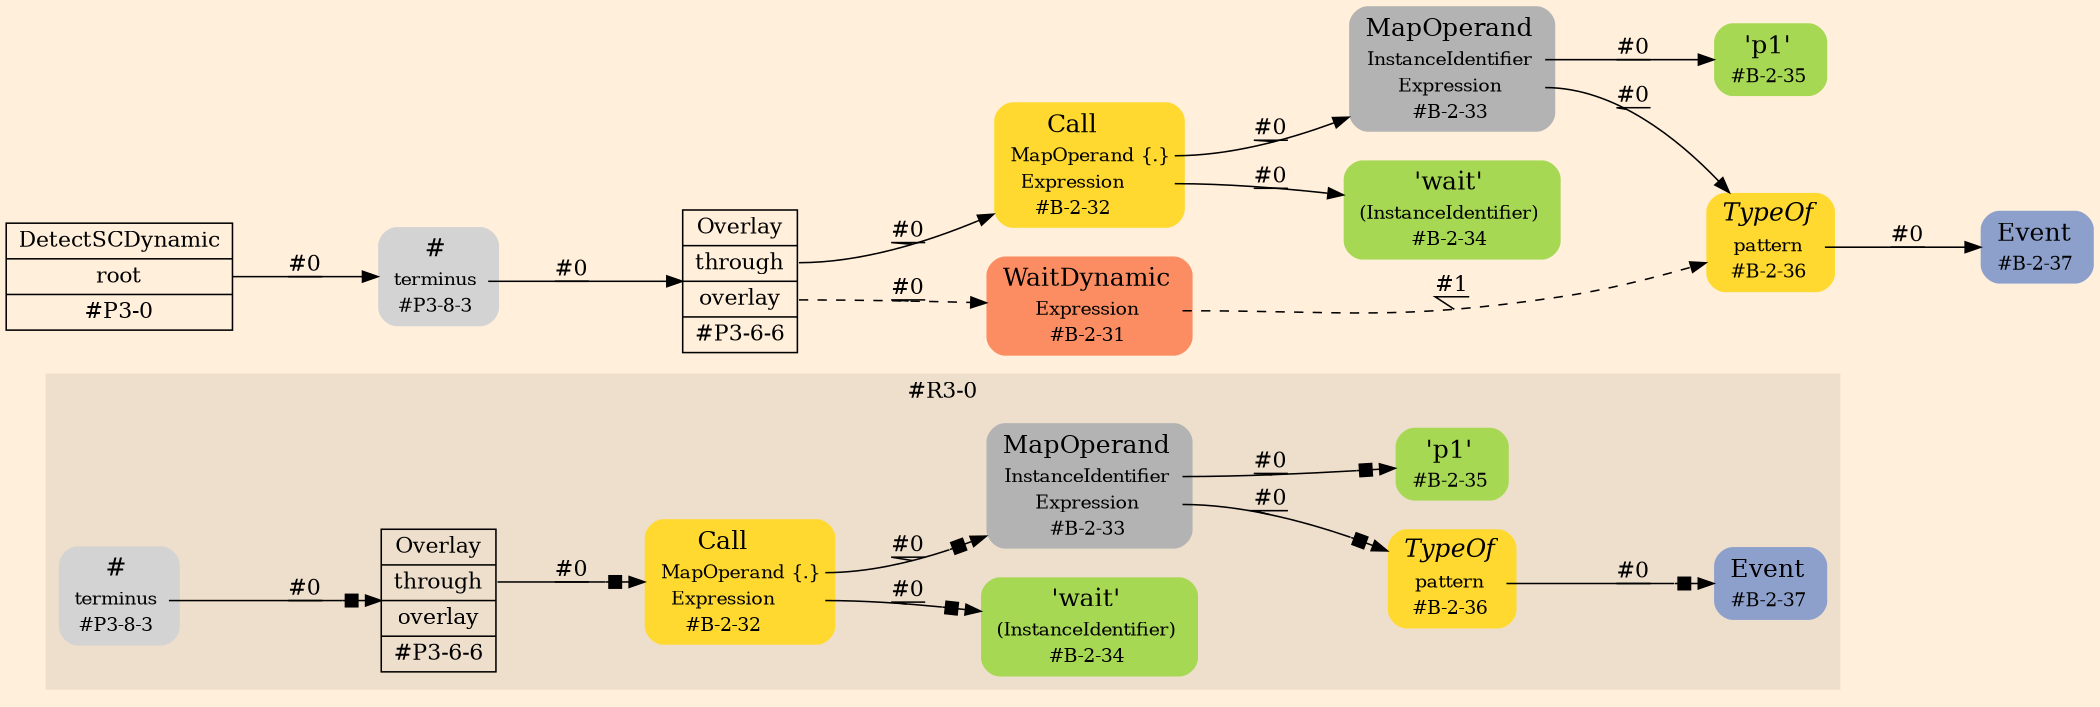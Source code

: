 digraph Inferno {
graph [
    rankdir = "LR"
    ranksep = 1.0
    size = "14,20"
    bgcolor = antiquewhite1
    color = black
    fontcolor = black
];
node [
];

// -------------------- figure #R3-0 --------------------
subgraph "cluster#R3-0" {
    label = "#R3-0"
    style = "filled"
    color = antiquewhite2
    "#R3-0 / #B-2-36" [
        shape = "plaintext"
        fillcolor = "/set28/6"
        label = <<TABLE BORDER="0" CELLBORDER="0" CELLSPACING="0">
         <TR><TD><FONT POINT-SIZE="16.0"><I>TypeOf</I></FONT></TD><TD></TD></TR>
         <TR><TD>pattern</TD><TD PORT="port0"></TD></TR>
         <TR><TD>#B-2-36</TD><TD PORT="port1"></TD></TR>
        </TABLE>>
        style = "rounded,filled"
        fontsize = "12"
    ];
    
    "#R3-0 / #B-2-35" [
        shape = "plaintext"
        fillcolor = "/set28/5"
        label = <<TABLE BORDER="0" CELLBORDER="0" CELLSPACING="0">
         <TR><TD><FONT POINT-SIZE="16.0">'p1'</FONT></TD><TD></TD></TR>
         <TR><TD>#B-2-35</TD><TD PORT="port0"></TD></TR>
        </TABLE>>
        style = "rounded,filled"
        fontsize = "12"
    ];
    
    "#R3-0 / #P3-6-6" [
        shape = "record"
        fillcolor = antiquewhite2
        label = "<fixed> Overlay | <port0> through | <port1> overlay | <port2> #P3-6-6"
        style = "filled"
        fontsize = "14"
        color = black
        fontcolor = black
    ];
    
    "#R3-0 / #B-2-37" [
        shape = "plaintext"
        fillcolor = "/set28/3"
        label = <<TABLE BORDER="0" CELLBORDER="0" CELLSPACING="0">
         <TR><TD><FONT POINT-SIZE="16.0">Event</FONT></TD><TD></TD></TR>
         <TR><TD>#B-2-37</TD><TD PORT="port0"></TD></TR>
        </TABLE>>
        style = "rounded,filled"
        fontsize = "12"
    ];
    
    "#R3-0 / #P3-8-3" [
        shape = "plaintext"
        label = <<TABLE BORDER="0" CELLBORDER="0" CELLSPACING="0">
         <TR><TD><FONT POINT-SIZE="16.0">#</FONT></TD><TD></TD></TR>
         <TR><TD>terminus</TD><TD PORT="port0"></TD></TR>
         <TR><TD>#P3-8-3</TD><TD PORT="port1"></TD></TR>
        </TABLE>>
        style = "rounded,filled"
        fontsize = "12"
    ];
    
    "#R3-0 / #B-2-34" [
        shape = "plaintext"
        fillcolor = "/set28/5"
        label = <<TABLE BORDER="0" CELLBORDER="0" CELLSPACING="0">
         <TR><TD><FONT POINT-SIZE="16.0">'wait'</FONT></TD><TD></TD></TR>
         <TR><TD>(InstanceIdentifier)</TD><TD PORT="port0"></TD></TR>
         <TR><TD>#B-2-34</TD><TD PORT="port1"></TD></TR>
        </TABLE>>
        style = "rounded,filled"
        fontsize = "12"
    ];
    
    "#R3-0 / #B-2-32" [
        shape = "plaintext"
        fillcolor = "/set28/6"
        label = <<TABLE BORDER="0" CELLBORDER="0" CELLSPACING="0">
         <TR><TD><FONT POINT-SIZE="16.0">Call</FONT></TD><TD></TD></TR>
         <TR><TD>MapOperand</TD><TD PORT="port0">{.}</TD></TR>
         <TR><TD>Expression</TD><TD PORT="port1"></TD></TR>
         <TR><TD>#B-2-32</TD><TD PORT="port2"></TD></TR>
        </TABLE>>
        style = "rounded,filled"
        fontsize = "12"
    ];
    
    "#R3-0 / #B-2-33" [
        shape = "plaintext"
        fillcolor = "/set28/8"
        label = <<TABLE BORDER="0" CELLBORDER="0" CELLSPACING="0">
         <TR><TD><FONT POINT-SIZE="16.0">MapOperand</FONT></TD><TD></TD></TR>
         <TR><TD>InstanceIdentifier</TD><TD PORT="port0"></TD></TR>
         <TR><TD>Expression</TD><TD PORT="port1"></TD></TR>
         <TR><TD>#B-2-33</TD><TD PORT="port2"></TD></TR>
        </TABLE>>
        style = "rounded,filled"
        fontsize = "12"
    ];
    
}


// -------------------- transformation figure --------------------
"CR#P3-0" [
    shape = "record"
    fillcolor = antiquewhite1
    label = "<fixed> DetectSCDynamic | <port0> root | <port1> #P3-0"
    style = "filled"
    fontsize = "14"
    color = black
    fontcolor = black
];

"#P3-8-3" [
    shape = "plaintext"
    label = <<TABLE BORDER="0" CELLBORDER="0" CELLSPACING="0">
     <TR><TD><FONT POINT-SIZE="16.0">#</FONT></TD><TD></TD></TR>
     <TR><TD>terminus</TD><TD PORT="port0"></TD></TR>
     <TR><TD>#P3-8-3</TD><TD PORT="port1"></TD></TR>
    </TABLE>>
    style = "rounded,filled"
    fontsize = "12"
];

"#P3-6-6" [
    shape = "record"
    fillcolor = antiquewhite1
    label = "<fixed> Overlay | <port0> through | <port1> overlay | <port2> #P3-6-6"
    style = "filled"
    fontsize = "14"
    color = black
    fontcolor = black
];

"#B-2-32" [
    shape = "plaintext"
    fillcolor = "/set28/6"
    label = <<TABLE BORDER="0" CELLBORDER="0" CELLSPACING="0">
     <TR><TD><FONT POINT-SIZE="16.0">Call</FONT></TD><TD></TD></TR>
     <TR><TD>MapOperand</TD><TD PORT="port0">{.}</TD></TR>
     <TR><TD>Expression</TD><TD PORT="port1"></TD></TR>
     <TR><TD>#B-2-32</TD><TD PORT="port2"></TD></TR>
    </TABLE>>
    style = "rounded,filled"
    fontsize = "12"
];

"#B-2-33" [
    shape = "plaintext"
    fillcolor = "/set28/8"
    label = <<TABLE BORDER="0" CELLBORDER="0" CELLSPACING="0">
     <TR><TD><FONT POINT-SIZE="16.0">MapOperand</FONT></TD><TD></TD></TR>
     <TR><TD>InstanceIdentifier</TD><TD PORT="port0"></TD></TR>
     <TR><TD>Expression</TD><TD PORT="port1"></TD></TR>
     <TR><TD>#B-2-33</TD><TD PORT="port2"></TD></TR>
    </TABLE>>
    style = "rounded,filled"
    fontsize = "12"
];

"#B-2-35" [
    shape = "plaintext"
    fillcolor = "/set28/5"
    label = <<TABLE BORDER="0" CELLBORDER="0" CELLSPACING="0">
     <TR><TD><FONT POINT-SIZE="16.0">'p1'</FONT></TD><TD></TD></TR>
     <TR><TD>#B-2-35</TD><TD PORT="port0"></TD></TR>
    </TABLE>>
    style = "rounded,filled"
    fontsize = "12"
];

"#B-2-36" [
    shape = "plaintext"
    fillcolor = "/set28/6"
    label = <<TABLE BORDER="0" CELLBORDER="0" CELLSPACING="0">
     <TR><TD><FONT POINT-SIZE="16.0"><I>TypeOf</I></FONT></TD><TD></TD></TR>
     <TR><TD>pattern</TD><TD PORT="port0"></TD></TR>
     <TR><TD>#B-2-36</TD><TD PORT="port1"></TD></TR>
    </TABLE>>
    style = "rounded,filled"
    fontsize = "12"
];

"#B-2-37" [
    shape = "plaintext"
    fillcolor = "/set28/3"
    label = <<TABLE BORDER="0" CELLBORDER="0" CELLSPACING="0">
     <TR><TD><FONT POINT-SIZE="16.0">Event</FONT></TD><TD></TD></TR>
     <TR><TD>#B-2-37</TD><TD PORT="port0"></TD></TR>
    </TABLE>>
    style = "rounded,filled"
    fontsize = "12"
];

"#B-2-34" [
    shape = "plaintext"
    fillcolor = "/set28/5"
    label = <<TABLE BORDER="0" CELLBORDER="0" CELLSPACING="0">
     <TR><TD><FONT POINT-SIZE="16.0">'wait'</FONT></TD><TD></TD></TR>
     <TR><TD>(InstanceIdentifier)</TD><TD PORT="port0"></TD></TR>
     <TR><TD>#B-2-34</TD><TD PORT="port1"></TD></TR>
    </TABLE>>
    style = "rounded,filled"
    fontsize = "12"
];

"#B-2-31" [
    shape = "plaintext"
    fillcolor = "/set28/2"
    label = <<TABLE BORDER="0" CELLBORDER="0" CELLSPACING="0">
     <TR><TD><FONT POINT-SIZE="16.0">WaitDynamic</FONT></TD><TD></TD></TR>
     <TR><TD>Expression</TD><TD PORT="port0"></TD></TR>
     <TR><TD>#B-2-31</TD><TD PORT="port1"></TD></TR>
    </TABLE>>
    style = "rounded,filled"
    fontsize = "12"
];


// -------------------- links --------------------
// links for block CR#P3-0
"CR#P3-0":port0 -> "#P3-8-3" [
    style="solid"
    label = "#0"
    decorate = true
    color = black
    fontcolor = black
];

// links for block #P3-8-3
"#P3-8-3":port0 -> "#P3-6-6" [
    style="solid"
    label = "#0"
    decorate = true
    color = black
    fontcolor = black
];

// links for block #P3-6-6
"#P3-6-6":port0 -> "#B-2-32" [
    style="solid"
    label = "#0"
    decorate = true
    color = black
    fontcolor = black
];

"#P3-6-6":port1 -> "#B-2-31" [
    style="dashed"
    label = "#0"
    decorate = true
    color = black
    fontcolor = black
];

// links for block #B-2-32
"#B-2-32":port0 -> "#B-2-33" [
    style="solid"
    label = "#0"
    decorate = true
    color = black
    fontcolor = black
];

"#B-2-32":port1 -> "#B-2-34" [
    style="solid"
    label = "#0"
    decorate = true
    color = black
    fontcolor = black
];

// links for block #B-2-33
"#B-2-33":port0 -> "#B-2-35" [
    style="solid"
    label = "#0"
    decorate = true
    color = black
    fontcolor = black
];

"#B-2-33":port1 -> "#B-2-36" [
    style="solid"
    label = "#0"
    decorate = true
    color = black
    fontcolor = black
];

// links for block #B-2-35
// links for block #B-2-36
"#B-2-36":port0 -> "#B-2-37" [
    style="solid"
    label = "#0"
    decorate = true
    color = black
    fontcolor = black
];

// links for block #B-2-37
// links for block #B-2-34
// links for block #B-2-31
"#B-2-31":port0 -> "#B-2-36" [
    style="dashed"
    label = "#1"
    decorate = true
    color = black
    fontcolor = black
];

// links for block #R3-0 / #B-2-36
"#R3-0 / #B-2-36":port0 -> "#R3-0 / #B-2-37" [
    style="solid"
    arrowhead="normalnonebox"
    label = "#0"
    decorate = true
    color = black
    fontcolor = black
];

// links for block #R3-0 / #B-2-35
// links for block #R3-0 / #P3-6-6
"#R3-0 / #P3-6-6":port0 -> "#R3-0 / #B-2-32" [
    style="solid"
    arrowhead="normalnonebox"
    label = "#0"
    decorate = true
    color = black
    fontcolor = black
];

// links for block #R3-0 / #B-2-37
// links for block #R3-0 / #P3-8-3
"#R3-0 / #P3-8-3":port0 -> "#R3-0 / #P3-6-6" [
    style="solid"
    arrowhead="normalnonebox"
    label = "#0"
    decorate = true
    color = black
    fontcolor = black
];

// links for block #R3-0 / #B-2-34
// links for block #R3-0 / #B-2-32
"#R3-0 / #B-2-32":port0 -> "#R3-0 / #B-2-33" [
    style="solid"
    arrowhead="normalnonebox"
    label = "#0"
    decorate = true
    color = black
    fontcolor = black
];

"#R3-0 / #B-2-32":port1 -> "#R3-0 / #B-2-34" [
    style="solid"
    arrowhead="normalnonebox"
    label = "#0"
    decorate = true
    color = black
    fontcolor = black
];

// links for block #R3-0 / #B-2-33
"#R3-0 / #B-2-33":port0 -> "#R3-0 / #B-2-35" [
    style="solid"
    arrowhead="normalnonebox"
    label = "#0"
    decorate = true
    color = black
    fontcolor = black
];

"#R3-0 / #B-2-33":port1 -> "#R3-0 / #B-2-36" [
    style="solid"
    arrowhead="normalnonebox"
    label = "#0"
    decorate = true
    color = black
    fontcolor = black
];

}
